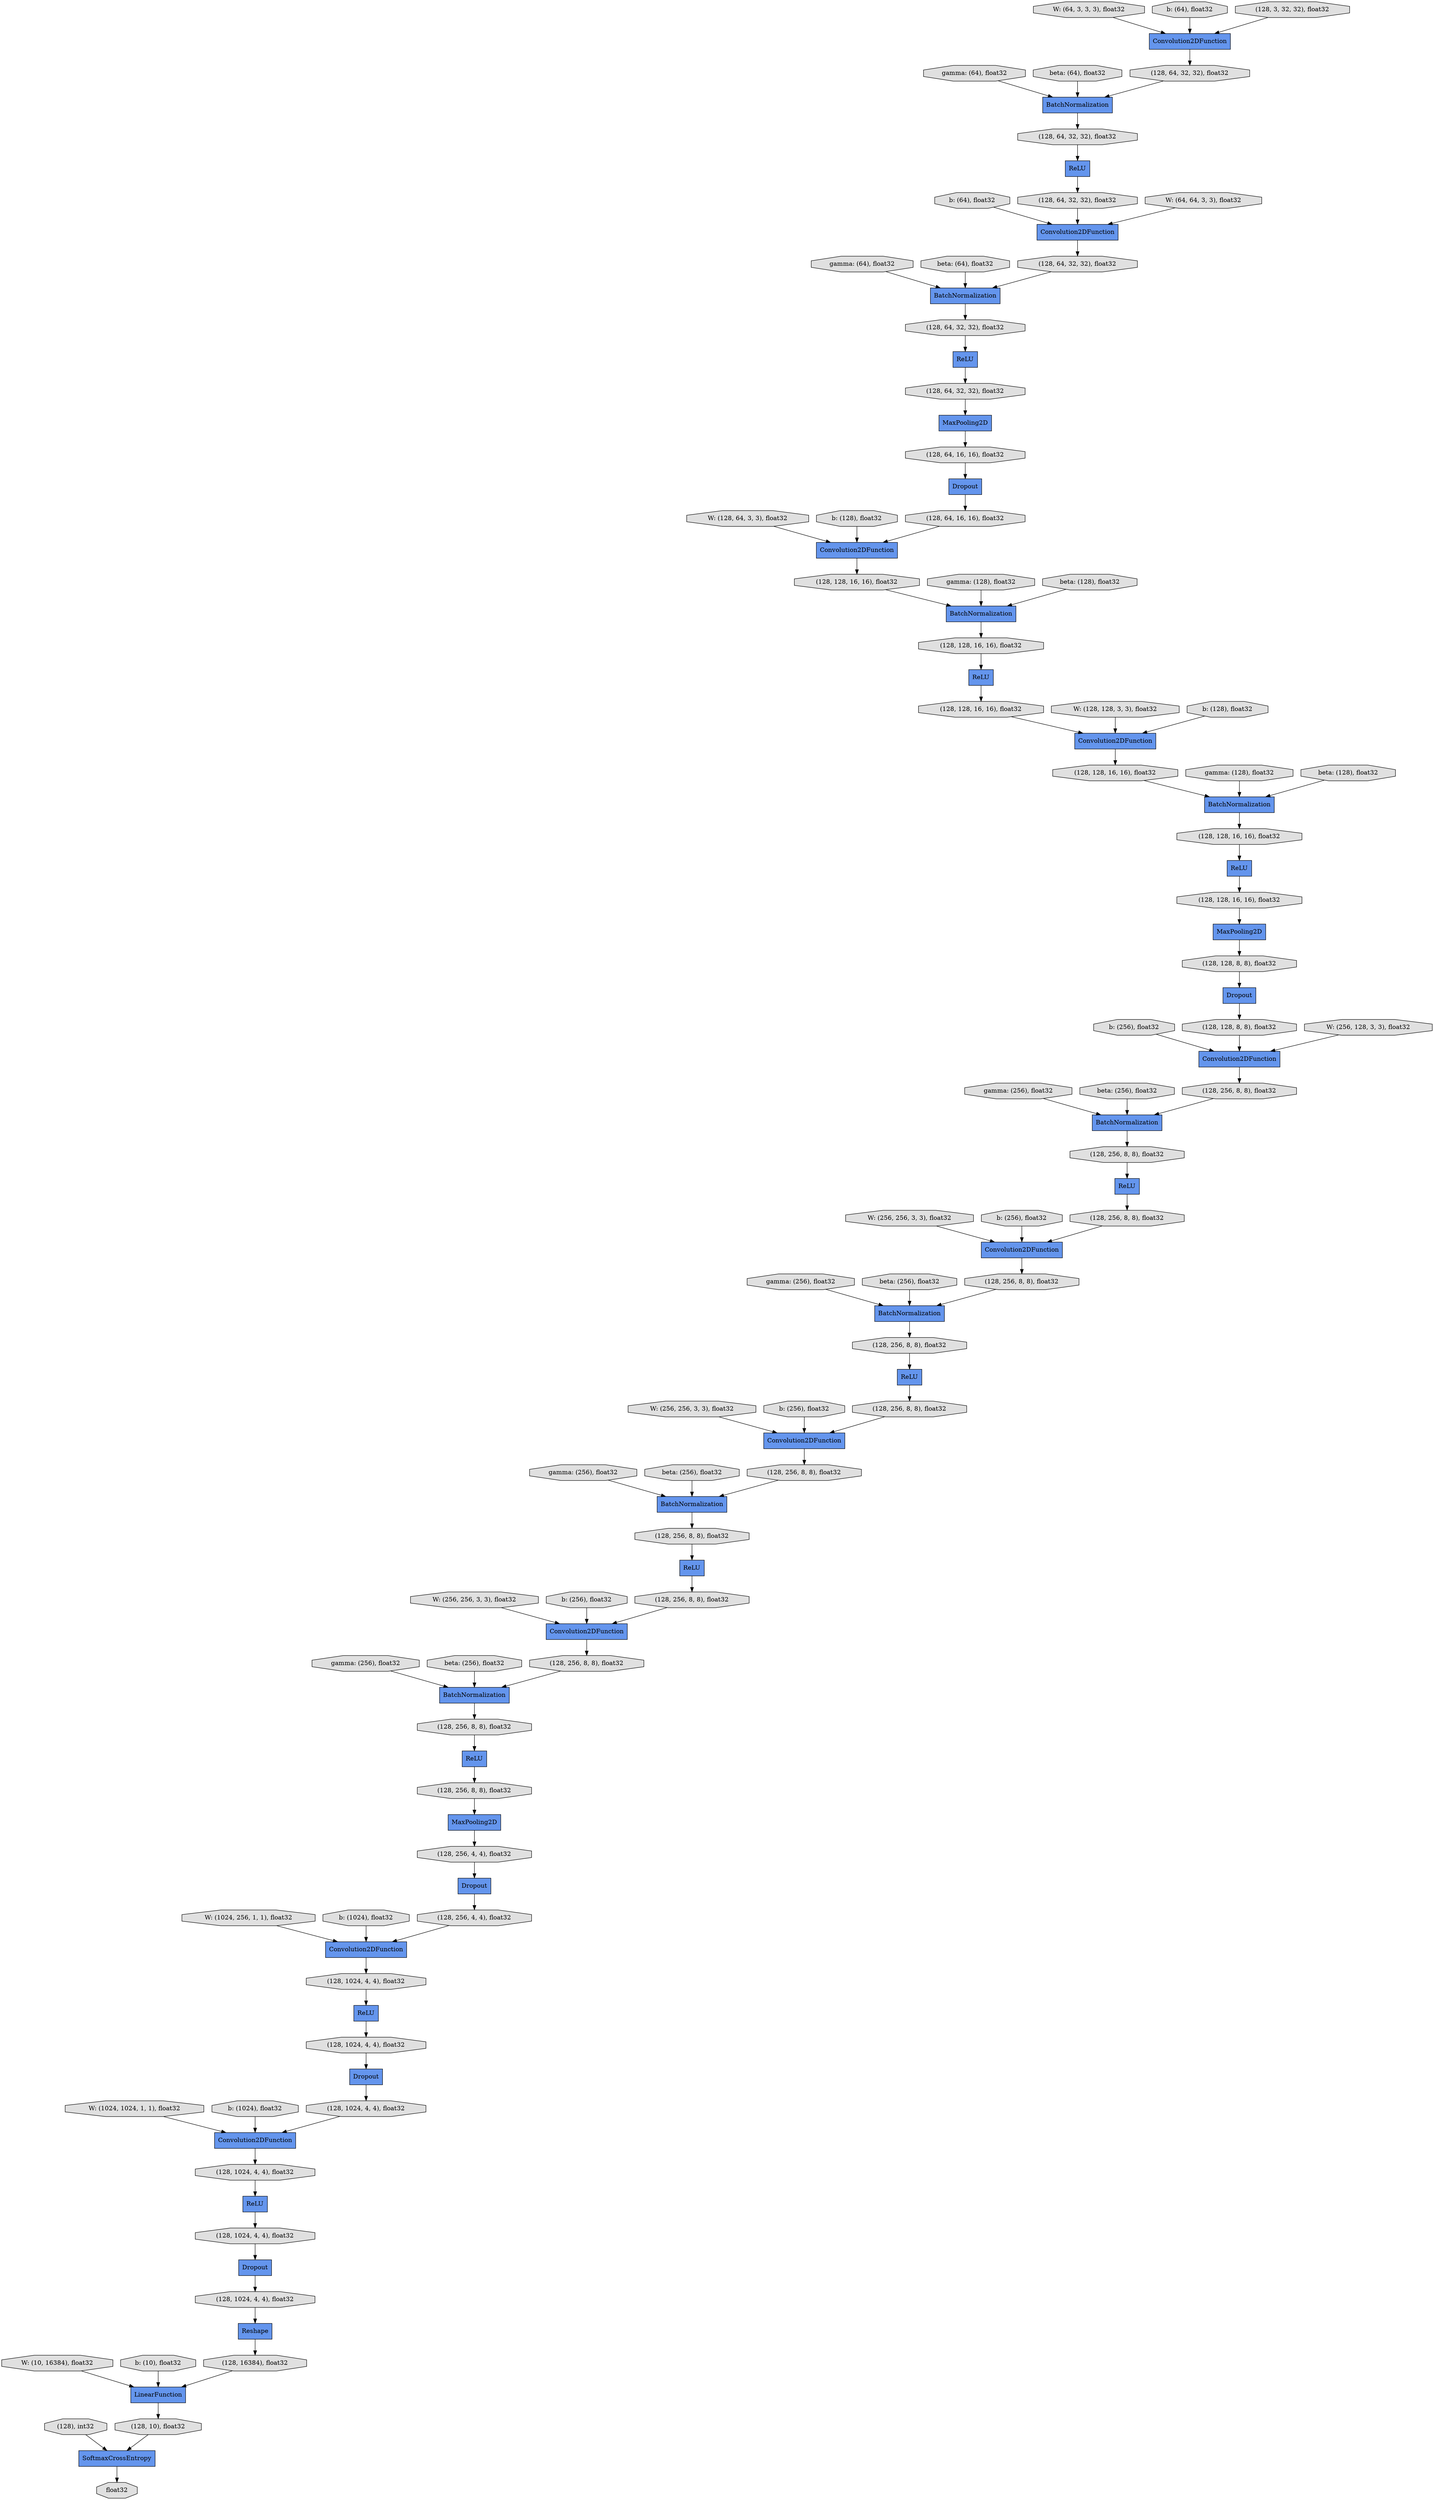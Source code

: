 digraph graphname{rankdir=TB;139836392161352 [fillcolor="#E0E0E0",style="filled",label="(128, 256, 8, 8), float32",shape="octagon"];139836409241784 [fillcolor="#E0E0E0",style="filled",label="W: (256, 256, 3, 3), float32",shape="octagon"];139836392161800 [fillcolor="#6495ED",style="filled",label="Convolution2DFunction",shape="record"];139836409242176 [fillcolor="#E0E0E0",style="filled",label="b: (256), float32",shape="octagon"];139836392161912 [fillcolor="#E0E0E0",style="filled",label="(128, 256, 8, 8), float32",shape="octagon"];139836392162136 [fillcolor="#E0E0E0",style="filled",label="(128, 256, 8, 8), float32",shape="octagon"];139836409242568 [fillcolor="#E0E0E0",style="filled",label="gamma: (256), float32",shape="octagon"];139836392162304 [fillcolor="#E0E0E0",style="filled",label="(128, 256, 8, 8), float32",shape="octagon"];139837610755072 [fillcolor="#6495ED",style="filled",label="Dropout",shape="record"];139836392162360 [fillcolor="#6495ED",style="filled",label="ReLU",shape="record"];139836392162416 [fillcolor="#6495ED",style="filled",label="BatchNormalization",shape="record"];139837592192168 [fillcolor="#E0E0E0",style="filled",label="W: (64, 3, 3, 3), float32",shape="octagon"];139836409242960 [fillcolor="#E0E0E0",style="filled",label="beta: (256), float32",shape="octagon"];139836392162808 [fillcolor="#6495ED",style="filled",label="MaxPooling2D",shape="record"];139836409243240 [fillcolor="#E0E0E0",style="filled",label="W: (1024, 256, 1, 1), float32",shape="octagon"];139836392162920 [fillcolor="#E0E0E0",style="filled",label="(128, 256, 8, 8), float32",shape="octagon"];139837592192616 [fillcolor="#E0E0E0",style="filled",label="b: (64), float32",shape="octagon"];139836392163144 [fillcolor="#E0E0E0",style="filled",label="(128, 256, 8, 8), float32",shape="octagon"];139836392163312 [fillcolor="#E0E0E0",style="filled",label="(128, 256, 8, 8), float32",shape="octagon"];139836409243632 [fillcolor="#E0E0E0",style="filled",label="b: (1024), float32",shape="octagon"];139836392163368 [fillcolor="#6495ED",style="filled",label="ReLU",shape="record"];139836392163424 [fillcolor="#6495ED",style="filled",label="BatchNormalization",shape="record"];139836409243968 [fillcolor="#E0E0E0",style="filled",label="W: (1024, 1024, 1, 1), float32",shape="octagon"];139836392163816 [fillcolor="#6495ED",style="filled",label="Dropout",shape="record"];139836392163928 [fillcolor="#E0E0E0",style="filled",label="(128, 256, 8, 8), float32",shape="octagon"];139836409244360 [fillcolor="#E0E0E0",style="filled",label="b: (1024), float32",shape="octagon"];139836392164040 [fillcolor="#E0E0E0",style="filled",label="(128, 256, 4, 4), float32",shape="octagon"];139836392164152 [fillcolor="#6495ED",style="filled",label="Convolution2DFunction",shape="record"];139836409244696 [fillcolor="#E0E0E0",style="filled",label="W: (10, 16384), float32",shape="octagon"];139836392164488 [fillcolor="#6495ED",style="filled",label="Convolution2DFunction",shape="record"];139836392164544 [fillcolor="#E0E0E0",style="filled",label="(128, 256, 4, 4), float32",shape="octagon"];139836409244920 [fillcolor="#E0E0E0",style="filled",label="b: (10), float32",shape="octagon"];139836392164768 [fillcolor="#6495ED",style="filled",label="Dropout",shape="record"];139836392165048 [fillcolor="#E0E0E0",style="filled",label="(128, 1024, 4, 4), float32",shape="octagon"];139836392165104 [fillcolor="#6495ED",style="filled",label="Dropout",shape="record"];139836392165160 [fillcolor="#6495ED",style="filled",label="ReLU",shape="record"];139836392165216 [fillcolor="#E0E0E0",style="filled",label="(128, 1024, 4, 4), float32",shape="octagon"];139836409597848 [fillcolor="#E0E0E0",style="filled",label="gamma: (64), float32",shape="octagon"];139836409597904 [fillcolor="#E0E0E0",style="filled",label="beta: (64), float32",shape="octagon"];139836409229552 [fillcolor="#E0E0E0",style="filled",label="b: (256), float32",shape="octagon"];139836392141040 [fillcolor="#E0E0E0",style="filled",label="(128, 128, 16, 16), float32",shape="octagon"];139836409180400 [fillcolor="#E0E0E0",style="filled",label="b: (64), float32",shape="octagon"];139836392182112 [fillcolor="#E0E0E0",style="filled",label="(128, 1024, 4, 4), float32",shape="octagon"];139836392141152 [fillcolor="#E0E0E0",style="filled",label="(128, 128, 16, 16), float32",shape="octagon"];139836392141208 [fillcolor="#6495ED",style="filled",label="ReLU",shape="record"];139836392141264 [fillcolor="#6495ED",style="filled",label="BatchNormalization",shape="record"];139836409180736 [fillcolor="#E0E0E0",style="filled",label="gamma: (64), float32",shape="octagon"];139836409229944 [fillcolor="#E0E0E0",style="filled",label="gamma: (256), float32",shape="octagon"];139836392182504 [fillcolor="#E0E0E0",style="filled",label="(128, 1024, 4, 4), float32",shape="octagon"];139837570159336 [fillcolor="#6495ED",style="filled",label="Convolution2DFunction",shape="record"];139836392182616 [fillcolor="#6495ED",style="filled",label="ReLU",shape="record"];139836409181016 [fillcolor="#E0E0E0",style="filled",label="beta: (64), float32",shape="octagon"];139836409377624 [fillcolor="#E0E0E0",style="filled",label="(128, 3, 32, 32), float32",shape="octagon"];139836392182672 [fillcolor="#E0E0E0",style="filled",label="(128, 1024, 4, 4), float32",shape="octagon"];139836392141712 [fillcolor="#6495ED",style="filled",label="MaxPooling2D",shape="record"];139836409377680 [fillcolor="#6495ED",style="filled",label="Convolution2DFunction",shape="record"];139836409181128 [fillcolor="#E0E0E0",style="filled",label="W: (128, 64, 3, 3), float32",shape="octagon"];139836409377736 [fillcolor="#6495ED",style="filled",label="BatchNormalization",shape="record"];139836392141824 [fillcolor="#E0E0E0",style="filled",label="(128, 128, 16, 16), float32",shape="octagon"];139836409230336 [fillcolor="#E0E0E0",style="filled",label="beta: (256), float32",shape="octagon"];139836409377960 [fillcolor="#6495ED",style="filled",label="Convolution2DFunction",shape="record"];139836392142048 [fillcolor="#E0E0E0",style="filled",label="(128, 128, 16, 16), float32",shape="octagon"];139836409378016 [fillcolor="#E0E0E0",style="filled",label="(128, 64, 32, 32), float32",shape="octagon"];139836409230616 [fillcolor="#E0E0E0",style="filled",label="W: (256, 256, 3, 3), float32",shape="octagon"];139836392183120 [fillcolor="#E0E0E0",style="filled",label="(128, 1024, 4, 4), float32",shape="octagon"];139836392142160 [fillcolor="#E0E0E0",style="filled",label="(128, 128, 16, 16), float32",shape="octagon"];139836392142216 [fillcolor="#6495ED",style="filled",label="ReLU",shape="record"];139836409181576 [fillcolor="#E0E0E0",style="filled",label="b: (128), float32",shape="octagon"];139836409378184 [fillcolor="#E0E0E0",style="filled",label="(128, 64, 32, 32), float32",shape="octagon"];139836392142272 [fillcolor="#6495ED",style="filled",label="BatchNormalization",shape="record"];139836409378240 [fillcolor="#6495ED",style="filled",label="ReLU",shape="record"];139836392183344 [fillcolor="#6495ED",style="filled",label="Reshape",shape="record"];139836409181744 [fillcolor="#E0E0E0",style="filled",label="gamma: (128), float32",shape="octagon"];139836392183456 [fillcolor="#6495ED",style="filled",label="SoftmaxCrossEntropy",shape="record"];139836409231008 [fillcolor="#E0E0E0",style="filled",label="b: (256), float32",shape="octagon"];139836392183568 [fillcolor="#E0E0E0",style="filled",label="(128, 16384), float32",shape="octagon"];139836409378576 [fillcolor="#6495ED",style="filled",label="MaxPooling2D",shape="record"];139836392183624 [fillcolor="#6495ED",style="filled",label="LinearFunction",shape="record"];139836392142720 [fillcolor="#6495ED",style="filled",label="Dropout",shape="record"];139836409182080 [fillcolor="#E0E0E0",style="filled",label="beta: (128), float32",shape="octagon"];139836409378688 [fillcolor="#E0E0E0",style="filled",label="(128, 64, 32, 32), float32",shape="octagon"];139836392142832 [fillcolor="#E0E0E0",style="filled",label="(128, 128, 16, 16), float32",shape="octagon"];139836392183848 [fillcolor="#E0E0E0",style="filled",label="(128, 10), float32",shape="octagon"];139836409231400 [fillcolor="#E0E0E0",style="filled",label="gamma: (256), float32",shape="octagon"];139836392142944 [fillcolor="#E0E0E0",style="filled",label="(128, 128, 8, 8), float32",shape="octagon"];139836392183960 [fillcolor="#E0E0E0",style="filled",label="(128), int32",shape="octagon"];139836409378968 [fillcolor="#E0E0E0",style="filled",label="(128, 64, 32, 32), float32",shape="octagon"];139836392143056 [fillcolor="#6495ED",style="filled",label="Convolution2DFunction",shape="record"];139836409182472 [fillcolor="#E0E0E0",style="filled",label="W: (128, 128, 3, 3), float32",shape="octagon"];139836409379080 [fillcolor="#E0E0E0",style="filled",label="(128, 64, 32, 32), float32",shape="octagon"];139836409379136 [fillcolor="#6495ED",style="filled",label="ReLU",shape="record"];139836409379192 [fillcolor="#6495ED",style="filled",label="BatchNormalization",shape="record"];139836409231792 [fillcolor="#E0E0E0",style="filled",label="beta: (256), float32",shape="octagon"];139836392143392 [fillcolor="#6495ED",style="filled",label="Convolution2DFunction",shape="record"];139836392143448 [fillcolor="#E0E0E0",style="filled",label="(128, 128, 8, 8), float32",shape="octagon"];139836409182864 [fillcolor="#E0E0E0",style="filled",label="b: (128), float32",shape="octagon"];139836409232072 [fillcolor="#E0E0E0",style="filled",label="W: (256, 256, 3, 3), float32",shape="octagon"];139836392184576 [fillcolor="#E0E0E0",style="filled",label="float32",shape="octagon"];139836409182976 [fillcolor="#E0E0E0",style="filled",label="W: (64, 64, 3, 3), float32",shape="octagon"];139836392143728 [fillcolor="#E0E0E0",style="filled",label="(128, 256, 8, 8), float32",shape="octagon"];139836409379752 [fillcolor="#E0E0E0",style="filled",label="(128, 64, 32, 32), float32",shape="octagon"];139836392143840 [fillcolor="#E0E0E0",style="filled",label="(128, 256, 8, 8), float32",shape="octagon"];139836392143896 [fillcolor="#6495ED",style="filled",label="ReLU",shape="record"];139836409232464 [fillcolor="#E0E0E0",style="filled",label="b: (256), float32",shape="octagon"];139836392143952 [fillcolor="#6495ED",style="filled",label="BatchNormalization",shape="record"];139836409183368 [fillcolor="#E0E0E0",style="filled",label="gamma: (128), float32",shape="octagon"];139836409380200 [fillcolor="#E0E0E0",style="filled",label="(128, 64, 16, 16), float32",shape="octagon"];139836409232856 [fillcolor="#E0E0E0",style="filled",label="gamma: (256), float32",shape="octagon"];139836392144344 [fillcolor="#6495ED",style="filled",label="Convolution2DFunction",shape="record"];139836409183760 [fillcolor="#E0E0E0",style="filled",label="beta: (128), float32",shape="octagon"];139836392144456 [fillcolor="#E0E0E0",style="filled",label="(128, 256, 8, 8), float32",shape="octagon"];139836392144680 [fillcolor="#E0E0E0",style="filled",label="(128, 256, 8, 8), float32",shape="octagon"];139836409184040 [fillcolor="#E0E0E0",style="filled",label="W: (256, 128, 3, 3), float32",shape="octagon"];139836409233248 [fillcolor="#E0E0E0",style="filled",label="beta: (256), float32",shape="octagon"];139836392144736 [fillcolor="#6495ED",style="filled",label="ReLU",shape="record"];139836409380704 [fillcolor="#6495ED",style="filled",label="Convolution2DFunction",shape="record"];139836409380760 [fillcolor="#E0E0E0",style="filled",label="(128, 64, 16, 16), float32",shape="octagon"];139836392144848 [fillcolor="#6495ED",style="filled",label="BatchNormalization",shape="record"];139836392164488 -> 139836392182504;139836409182976 -> 139836409377960;139836409180400 -> 139836409377960;139836392182672 -> 139836392164768;139836392162360 -> 139836392162920;139836392143840 -> 139836392143952;139836409231400 -> 139836392144848;139836409377960 -> 139836409379080;139836392142720 -> 139836392143448;139836392183960 -> 139836392183456;139836392144680 -> 139836392144848;139837592192616 -> 139836409377680;139836392142944 -> 139836392142720;139836392165048 -> 139836392165160;139836409232464 -> 139836392144344;139836409378240 -> 139836409378688;139836409378016 -> 139836409378240;139836392162136 -> 139836392162360;139836409230616 -> 139836392143392;139836409183760 -> 139836392142272;139836409378688 -> 139836409377960;139836409244360 -> 139836392164488;139836409243240 -> 139836392164152;139836392183848 -> 139836392183456;139836392144848 -> 139836392161352;139836392163368 -> 139836392163928;139836392143392 -> 139836392144680;139836409243632 -> 139836392164152;139836392183120 -> 139836392183344;139836392164040 -> 139836392163816;139836409181128 -> 139837570159336;139836392141824 -> 139836409380704;139836392183456 -> 139836392184576;139836392143896 -> 139836392144456;139836392142832 -> 139836392141712;139836409232072 -> 139836392144344;139836409231792 -> 139836392144848;139836392163816 -> 139836392164544;139836409232856 -> 139836392162416;139836409182080 -> 139836392141264;139836409378968 -> 139836409379136;139836392141040 -> 139836392141208;139836392165216 -> 139836392165104;139836392162808 -> 139836392164040;139836409182472 -> 139836409380704;139836409181576 -> 139837570159336;139836392142272 -> 139836392142048;139836392141152 -> 139836392141264;139836392183344 -> 139836392183568;139836409380200 -> 139837610755072;139836409242176 -> 139836392161800;139836392163312 -> 139836392163424;139836409181016 -> 139836409379192;139836392144736 -> 139836392161912;139836392161800 -> 139836392163312;139836409244696 -> 139836392183624;139836409597904 -> 139836409377736;139836409229552 -> 139836392143056;139836392142160 -> 139836392142272;139836392144344 -> 139836392162304;139836392165104 -> 139836392182112;139836392162416 -> 139836392162136;139836409184040 -> 139836392143056;139836392143448 -> 139836392143056;139836392182112 -> 139836392164488;139836392182504 -> 139836392182616;139836409379752 -> 139836409378576;139836409231008 -> 139836392143392;139836409379136 -> 139836409379752;139836392164768 -> 139836392183120;139836392165160 -> 139836392165216;139836409182864 -> 139836409380704;139836392162920 -> 139836392161800;139836392164544 -> 139836392164152;139836409180736 -> 139836409379192;139836409380760 -> 139837570159336;139836409243968 -> 139836392164488;139836409181744 -> 139836392141264;139836392144456 -> 139836392143392;139836409242568 -> 139836392163424;139836409597848 -> 139836409377736;139836392182616 -> 139836392182672;139836409377624 -> 139836409377680;139836392163928 -> 139836392162808;139836409378184 -> 139836409377736;139836409379192 -> 139836409378968;139836392141208 -> 139836392141824;139836409378576 -> 139836409380200;139836392141712 -> 139836392142944;139836392162304 -> 139836392162416;139836392163424 -> 139836392163144;139836409183368 -> 139836392142272;139837610755072 -> 139836409380760;139836409229944 -> 139836392143952;139836392161352 -> 139836392144736;139836409377736 -> 139836409378016;139836392143728 -> 139836392143896;139836392143056 -> 139836392143840;139836392143952 -> 139836392143728;139837570159336 -> 139836392141152;139836392183624 -> 139836392183848;139836392163144 -> 139836392163368;139836409377680 -> 139836409378184;139836392142048 -> 139836392142216;139836392183568 -> 139836392183624;139836409379080 -> 139836409379192;139837592192168 -> 139836409377680;139836409233248 -> 139836392162416;139836409230336 -> 139836392143952;139836409242960 -> 139836392163424;139836392141264 -> 139836392141040;139836392164152 -> 139836392165048;139836409380704 -> 139836392142160;139836409244920 -> 139836392183624;139836409241784 -> 139836392161800;139836392161912 -> 139836392144344;139836392142216 -> 139836392142832;}